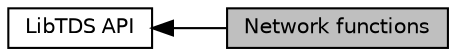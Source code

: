 digraph "Network functions"
{
  edge [fontname="Helvetica",fontsize="10",labelfontname="Helvetica",labelfontsize="10"];
  node [fontname="Helvetica",fontsize="10",shape=box];
  rankdir=LR;
  Node1 [label="Network functions",height=0.2,width=0.4,color="black", fillcolor="grey75", style="filled", fontcolor="black",tooltip="Functions for reading or writing from network."];
  Node2 [label="LibTDS API",height=0.2,width=0.4,color="black", fillcolor="white", style="filled",URL="$a00567.html",tooltip="Callable functions in libtds."];
  Node2->Node1 [shape=plaintext, dir="back", style="solid"];
}

